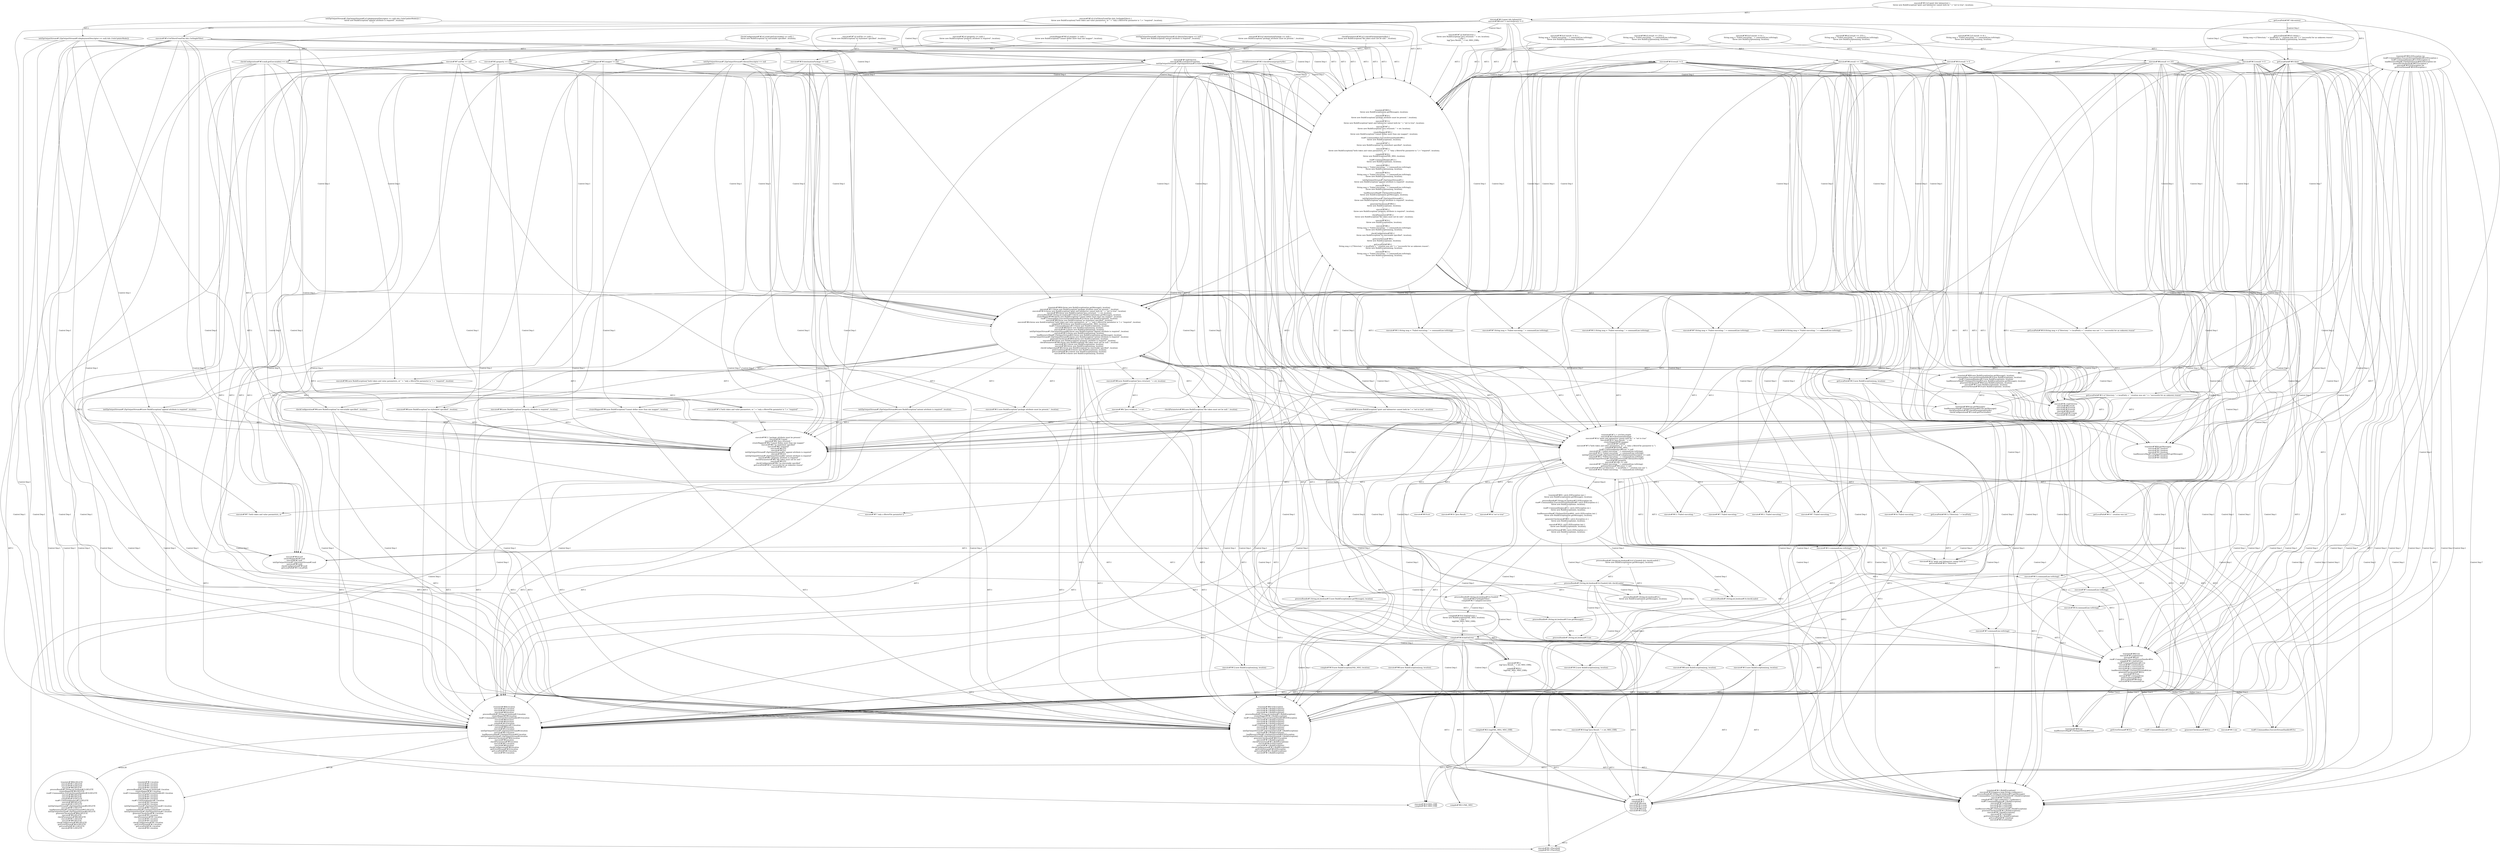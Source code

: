 digraph "Pattern" {
0 [label="translate#?#84:DELETE
execute#?#11:DELETE
execute#?#14:DELETE
execute#?#8:DELETE
processBundle#?,String,int,boolean#15:DELETE
createMapper#?#4:DELETE
run#?,Commandline,ExecuteStreamHandler#10:DELETE
execute#?#8:DELETE
execute#?#9:DELETE
compile#?#19:DELETE
run#?,CommandlineJava#13:DELETE
execute#?#8:DELETE
execute#?#12:DELETE
initZipOutputStream#?,ZipOutputStream#4:DELETE
execute#?#12:DELETE
loadResourceMap#?,FileInputStream#45:DELETE
initZipOutputStream#?,ZipOutputStream#4:DELETE
generateChecksums#?#64:DELETE
execute#?#4:DELETE
checkParameters#?#4:DELETE
execute#?#11:DELETE
execute#?#8:DELETE
checkConfiguration#?#4:DELETE
getErrorStream#?#10:DELETE
getLocalPath#?#13:DELETE
execute#?#15:DELETE" shape=ellipse]
1 [label="translate#?#84:location
execute#?#11:location
execute#?#14:location
execute#?#8:location
processBundle#?,String,int,boolean#15:location
createMapper#?#4:location
run#?,Commandline,ExecuteStreamHandler#10:location
execute#?#8:location
execute#?#9:location
compile#?#19:location
run#?,CommandlineJava#13:location
execute#?#8:location
execute#?#12:location
initZipOutputStream#?,ZipOutputStream#4:location
execute#?#12:location
loadResourceMap#?,FileInputStream#45:location
initZipOutputStream#?,ZipOutputStream#4:location
generateChecksums#?#64:location
execute#?#4:location
checkParameters#?#4:location
execute#?#11:location
execute#?#8:location
checkConfiguration#?#4:location
getErrorStream#?#10:location
getLocalPath#?#13:location
execute#?#15:location" shape=ellipse]
2 [label="translate#?#83:IOException ioe
run#?,Commandline,ExecuteStreamHandler#9:IOException e
run#?,CommandlineJava#12:IOException io
loadResourceMap#?,FileInputStream#44:IOException ioe
generateChecksums#?#63:Exception e
execute#?#10:IOException ioe
getErrorStream#?#9:IOException e" shape=ellipse]
3 [label="translate#?#7:j < srcFiles.length
execute#?#10:destinationPackage
execute#?#14:\"quiet and failonerror cannot both be \" + \"set to true\"
execute#?#10:\"Java Result: \" + err
createMapper#?#3:mapper
execute#?#7:xslFile
execute#?#7:(\"both token and value parameters, or \" + \"only a filtersFile parameter is \")
compile#?#19:FAIL_MSG
run#?,CommandlineJava#8:out != null
execute#?#7:\"Failed executing: \" + commandLine.toString()
execute#?#11:\"Failed executing: \" + commandLine.toString()
initZipOutputStream#?,ZipOutputStream#3:(deploymentDescriptor == null)
execute#?#11:\"Failed executing: \" + commandLine.toString()
initZipOutputStream#?,ZipOutputStream#3:libraryDescriptor
execute#?#3:property
execute#?#3:file == null
execute#?#7:\"Failed executing: \" + commandLine.toString()
getErrorStream#?#4:error != null
getLocalPath#?#11:((\"Directory \" + localPath) + \" creation was not \")
execute#?#14:\"Failed executing: \" + commandLine.toString()" shape=ellipse]
4 [label="translate#?#83: catch (IOException ioe) \{
    throw new BuildException(ioe.getMessage(), location);
\}
processBundle#?,String,int,boolean#12:IOException ioe
run#?,Commandline,ExecuteStreamHandler#9: catch (IOException e) \{
    throw new BuildException(e, location);
\}
run#?,CommandlineJava#12: catch (IOException io) \{
    throw new BuildException(io, location);
\}
loadResourceMap#?,FileInputStream#44: catch (IOException ioe) \{
    throw new BuildException(ioe.getMessage(), location);
\}
generateChecksums#?#63: catch (Exception e) \{
    throw new BuildException(e, location);
\}
execute#?#10: catch (IOException ioe) \{
    throw new BuildException(ioe, location);
\}
getErrorStream#?#9: catch (IOException e) \{
    throw new BuildException(e, location);
\}" shape=ellipse]
5 [label="translate#?#83:ioe
execute#?#13:failonerror
execute#?#8:err
run#?,Commandline,ExecuteStreamHandler#9:e
compile#?#-1:failOnError
run#?,CommandlineJava#12:io
execute#?#7:commandLine
execute#?#11:commandLine
execute#?#11:commandLine
loadResourceMap#?,FileInputStream#44:ioe
generateChecksums#?#63:e
execute#?#10:ioe
execute#?#7:commandLine
getErrorStream#?#9:e
getLocalPath#?#9:done
execute#?#14:commandLine" shape=ellipse]
6 [label="translate#?#83:IOException
execute#?#-1:BuildException()
execute#?#-1:BuildException()
execute#?#-1:BuildException()
processBundle#?,String,int,boolean#-1:BuildException()
createMapper#?#-1:BuildException()
run#?,Commandline,ExecuteStreamHandler#9:IOException
execute#?#-1:BuildException()
execute#?#-1:BuildException()
compile#?#-1:BuildException()
run#?,CommandlineJava#12:IOException
execute#?#-1:BuildException()
execute#?#-1:BuildException()
initZipOutputStream#?,ZipOutputStream#-1:BuildException()
execute#?#-1:BuildException()
loadResourceMap#?,FileInputStream#44:IOException
initZipOutputStream#?,ZipOutputStream#-1:BuildException()
generateChecksums#?#63:Exception
execute#?#-1:BuildException()
checkParameters#?#-1:BuildException()
execute#?#10:IOException
execute#?#-1:BuildException()
checkConfiguration#?#-1:BuildException()
getErrorStream#?#9:IOException
getLocalPath#?#-1:BuildException()
execute#?#-1:BuildException()" shape=ellipse]
7 [label="translate#?#83:\{
    throw new BuildException(ioe.getMessage(), location);
\}
execute#?#10:\{
    throw new BuildException(\"package attribute must be present.\", location);
\}
execute#?#13:\{
    throw new BuildException(\"quiet and failonerror cannot both be \" + \"set to true\", location);
\}
execute#?#7:\{
    throw new BuildException(\"Java returned: \" + err, location);
\}
createMapper#?#3:\{
    throw new BuildException(\"Cannot define more than one mapper\", location);
\}
run#?,Commandline,ExecuteStreamHandler#9:\{
    throw new BuildException(e, location);
\}
execute#?#7:\{
    throw new BuildException(\"no stylesheet specified\", location);
\}
execute#?#5:\{
    throw new BuildException((\"both token and value parameters, or \" + \"only a filtersFile parameter is \") + \"required\", location);
\}
compile#?#18:\{
    throw new BuildException(FAIL_MSG, location);
\}
run#?,CommandlineJava#12:\{
    throw new BuildException(io, location);
\}
execute#?#6:\{
    String msg = \"Failed executing: \" + commandLine.toString();
    throw new BuildException(msg, location);
\}
execute#?#10:\{
    String msg = \"Failed executing: \" + commandLine.toString();
    throw new BuildException(msg, location);
\}
initZipOutputStream#?,ZipOutputStream#3:\{
    throw new BuildException(\"appxml attribute is required\", location);
\}
execute#?#10:\{
    String msg = \"Failed executing: \" + commandLine.toString();
    throw new BuildException(msg, location);
\}
loadResourceMap#?,FileInputStream#44:\{
    throw new BuildException(ioe.getMessage(), location);
\}
initZipOutputStream#?,ZipOutputStream#3:\{
    throw new BuildException(\"antxml attribute is required\", location);
\}
generateChecksums#?#63:\{
    throw new BuildException(e, location);
\}
execute#?#3:\{
    throw new BuildException(\"property attribute is required\", location);
\}
checkParameters#?#3:\{
    throw new BuildException(\"file token must not be null.\", location);
\}
execute#?#10:\{
    throw new BuildException(ioe, location);
\}
execute#?#6:\{
    String msg = \"Failed executing: \" + commandLine.toString();
    throw new BuildException(msg, location);
\}
checkConfiguration#?#3:\{
    throw new BuildException(\"no executable specified\", location);
\}
getErrorStream#?#9:\{
    throw new BuildException(e, location);
\}
getLocalPath#?#9:\{
    String msg = ((\"Directory \" + localPath) + \" creation was not \") + \"successful for an unknown reason\";
    throw new BuildException(msg, location);
\}
execute#?#13:\{
    String msg = \"Failed executing: \" + commandLine.toString();
    throw new BuildException(msg, location);
\}" shape=ellipse]
8 [label="translate#?#84:throw new BuildException(ioe.getMessage(), location)
execute#?#11:throw new BuildException(\"package attribute must be present.\", location)
execute#?#14:throw new BuildException(\"quiet and failonerror cannot both be \" + \"set to true\", location)
execute#?#8:throw new BuildException(\"Java returned: \" + err, location)
processBundle#?,String,int,boolean#15:throw new BuildException(ioe.getMessage(), location)
createMapper#?#4:throw new BuildException(\"Cannot define more than one mapper\", location)
run#?,Commandline,ExecuteStreamHandler#10:throw new BuildException(e, location)
execute#?#8:throw new BuildException(\"no stylesheet specified\", location)
execute#?#6:throw new BuildException((\"both token and value parameters, or \" + \"only a filtersFile parameter is \") + \"required\", location)
compile#?#19:throw new BuildException(FAIL_MSG, location)
run#?,CommandlineJava#13:throw new BuildException(io, location)
execute#?#8:throw new BuildException(msg, location)
execute#?#12:throw new BuildException(msg, location)
initZipOutputStream#?,ZipOutputStream#4:throw new BuildException(\"appxml attribute is required\", location)
execute#?#12:throw new BuildException(msg, location)
loadResourceMap#?,FileInputStream#45:throw new BuildException(ioe.getMessage(), location)
initZipOutputStream#?,ZipOutputStream#4:throw new BuildException(\"antxml attribute is required\", location)
generateChecksums#?#64:throw new BuildException(e, location)
execute#?#4:throw new BuildException(\"property attribute is required\", location)
checkParameters#?#4:throw new BuildException(\"file token must not be null.\", location)
execute#?#11:throw new BuildException(ioe, location)
execute#?#8:throw new BuildException(msg, location)
checkConfiguration#?#4:throw new BuildException(\"no executable specified\", location)
getErrorStream#?#10:throw new BuildException(e, location)
getLocalPath#?#13:throw new BuildException(msg, location)
execute#?#15:throw new BuildException(msg, location)" shape=ellipse]
9 [label="translate#?#84:new BuildException(ioe.getMessage(), location)
run#?,Commandline,ExecuteStreamHandler#10:new BuildException(e, location)
run#?,CommandlineJava#13:new BuildException(io, location)
loadResourceMap#?,FileInputStream#45:new BuildException(ioe.getMessage(), location)
generateChecksums#?#64:new BuildException(e, location)
execute#?#11:new BuildException(ioe, location)
getErrorStream#?#10:new BuildException(e, location)" shape=ellipse]
10 [label="translate#?#-1:BuildException()
execute#?#10:log(java.lang.String,<unknown>)
processBundle#?,String,int,boolean#15:getMessage()
run#?,Commandline,ExecuteStreamHandler#-1:BuildException()
execute#?#-1:boolean
compile#?#21:log(<unknown>,<unknown>)
run#?,CommandlineJava#-1:BuildException()
execute#?#7:toString()
execute#?#11:toString()
execute#?#11:toString()
loadResourceMap#?,FileInputStream#-1:BuildException()
generateChecksums#?#-1:BuildException()
execute#?#-1:BuildException()
execute#?#7:toString()
getErrorStream#?#-1:BuildException()
getLocalPath#?#-1:boolean
execute#?#14:toString()" shape=ellipse]
11 [label="translate#?#84:ioe.getMessage()
loadResourceMap#?,FileInputStream#45:ioe.getMessage()
checkParameters#?#3:checkParam(propertyfile)
checkConfiguration#?#3:cmdl.getExecutable()" shape=ellipse]
12 [label="translate#?#84:getMessage()
execute#?#-1:boolean
execute#?#-1:boolean
execute#?#-1:boolean
loadResourceMap#?,FileInputStream#45:getMessage()
execute#?#-1:boolean
execute#?#-1:boolean" shape=ellipse]
13 [label="translate#?#84:ioe
loadResourceMap#?,FileInputStream#45:ioe" shape=ellipse]
14 [label="translate#?#-1:location
execute#?#-1:location
execute#?#-1:location
execute#?#-1:location
processBundle#?,String,int,boolean#-1:location
createMapper#?#-1:location
run#?,Commandline,ExecuteStreamHandler#-1:location
execute#?#-1:location
execute#?#-1:location
compile#?#-1:location
run#?,CommandlineJava#-1:location
execute#?#-1:location
execute#?#-1:location
initZipOutputStream#?,ZipOutputStream#-1:location
execute#?#-1:location
loadResourceMap#?,FileInputStream#-1:location
initZipOutputStream#?,ZipOutputStream#-1:location
generateChecksums#?#-1:location
execute#?#-1:location
checkParameters#?#-1:location
execute#?#-1:location
execute#?#-1:location
checkConfiguration#?#-1:location
getErrorStream#?#-1:location
getLocalPath#?#-1:location
execute#?#-1:location" shape=ellipse]
15 [label="execute#?#10:if (destinationPackage == null) \{
    throw new BuildException(\"package attribute must be present.\", location);
\}" shape=ellipse]
16 [label="execute#?#11:\"package attribute must be present.\"
execute#?#13:quiet
execute#?#8:\"Java returned: \"
createMapper#?#4:\"Cannot define more than one mapper\"
execute#?#8:\"no stylesheet specified\"
execute#?#8:\"required\"
execute#?#6:255
execute#?#10:0
initZipOutputStream#?,ZipOutputStream#4:\"appxml attribute is required\"
execute#?#10:0
initZipOutputStream#?,ZipOutputStream#4:\"antxml attribute is required\"
execute#?#4:\"property attribute is required\"
checkParameters#?#4:\"file token must not be null.\"
execute#?#6:255
checkConfiguration#?#4:\"no executable specified\"
getLocalPath#?#12:\"successful for an unknown reason\"
execute#?#13:0" shape=ellipse]
17 [label="execute#?#10:destinationPackage == null" shape=ellipse]
18 [label="execute#?#10:null
createMapper#?#3:null
execute#?#7:null
initZipOutputStream#?,ZipOutputStream#3:null
execute#?#3:null
checkConfiguration#?#3:null
getLocalPath#?#11:localPath" shape=ellipse]
19 [label="execute#?#11:new BuildException(\"package attribute must be present.\", location)" shape=ellipse]
20 [label="execute#?#14:\"quiet and failonerror cannot both be \"
getLocalPath#?#11:\"Directory \"" shape=ellipse]
21 [label="execute#?#13:quiet && failonerror
execute#?#6:(err = executeJava()) != 0" shape=ellipse]
22 [label="execute#?#14:new BuildException(\"quiet and failonerror cannot both be \" + \"set to true\", location)" shape=ellipse]
23 [label="execute#?#13:if (quiet && failonerror) \{
    throw new BuildException(\"quiet and failonerror cannot both be \" + \"set to true\", location);
\}" shape=ellipse]
24 [label="execute#?#14:\"set to true\"" shape=ellipse]
25 [label="execute#?#10:log(\"Java Result: \" + err, MSG_ERR)" shape=ellipse]
26 [label="execute#?#-1:PlaceHold
compile#?#-1:PlaceHold" shape=ellipse]
27 [label="execute#?#-1:failOnError
execute#?#6:result
execute#?#10:result
execute#?#10:result
execute#?#6:result
getLocalPath#?#13:msg
execute#?#13:result" shape=ellipse]
28 [label="execute#?#8:\"Java returned: \" + err" shape=ellipse]
29 [label="execute#?#10:\"Java Result: \"" shape=ellipse]
30 [label="execute#?#7:if (failOnError) \{
    throw new BuildException(\"Java returned: \" + err, location);
\} else \{
    log(\"Java Result: \" + err, MSG_ERR);
\}" shape=ellipse]
31 [label="execute#?#9:\{
    log(\"Java Result: \" + err, MSG_ERR);
\}
compile#?#20:\{
    log(FAIL_MSG, MSG_ERR);
\}" shape=ellipse]
32 [label="execute#?#-1:
compile#?#-1:
execute#?#8:msg
execute#?#12:msg
execute#?#12:msg
execute#?#8:msg
execute#?#15:msg" shape=ellipse]
33 [label="execute#?#7:failOnError
execute#?#5:(!isFiltersFromFile)
initZipOutputStream#?,ZipOutputStream#3:(!isInUpdateMode())" shape=ellipse]
34 [label="execute#?#10:MSG_ERR
compile#?#21:MSG_ERR" shape=ellipse]
35 [label="execute#?#8:new BuildException(\"Java returned: \" + err, location)" shape=ellipse]
36 [label="execute#?#10:err" shape=ellipse]
37 [label="processBundle#?,String,int,boolean#14:if ((!loaded) && checkLoaded) \{
    throw new BuildException(ioe.getMessage(), location);
\}" shape=ellipse]
38 [label="processBundle#?,String,int,boolean#15:new BuildException(ioe.getMessage(), location)" shape=ellipse]
39 [label="processBundle#?,String,int,boolean#14:\{
    throw new BuildException(ioe.getMessage(), location);
\}" shape=ellipse]
40 [label="processBundle#?,String,int,boolean#14:checkLoaded" shape=ellipse]
41 [label="processBundle#?,String,int,boolean#15:ioe" shape=ellipse]
42 [label="processBundle#?,String,int,boolean#14:(!loaded) && checkLoaded" shape=ellipse]
43 [label="processBundle#?,String,int,boolean#14:(!loaded)
execute#?#5:(!isSingleFilter)
compile#?#17:!adapter.execute()" shape=ellipse]
44 [label="processBundle#?,String,int,boolean#15:ioe.getMessage()" shape=ellipse]
45 [label="createMapper#?#3:mapper != null" shape=ellipse]
46 [label="createMapper#?#3:if (mapper != null) \{
    throw new BuildException(\"Cannot define more than one mapper\", location);
\}" shape=ellipse]
47 [label="createMapper#?#4:new BuildException(\"Cannot define more than one mapper\", location)" shape=ellipse]
48 [label="run#?,Commandline,ExecuteStreamHandler#10:e" shape=ellipse]
49 [label="execute#?#8:new BuildException(\"no stylesheet specified\", location)" shape=ellipse]
50 [label="execute#?#7:xslFile == null" shape=ellipse]
51 [label="execute#?#7:if (xslFile == null) \{
    throw new BuildException(\"no stylesheet specified\", location);
\}" shape=ellipse]
52 [label="execute#?#5:if ((!isFiltersFromFile) && (!isSingleFilter)) \{
    throw new BuildException((\"both token and value parameters, or \" + \"only a filtersFile parameter is \") + \"required\", location);
\}" shape=ellipse]
53 [label="execute#?#5:(!isFiltersFromFile) && (!isSingleFilter)" shape=ellipse]
54 [label="execute#?#7:\"only a filtersFile parameter is \"" shape=ellipse]
55 [label="execute#?#7:(\"both token and value parameters, or \" + \"only a filtersFile parameter is \") + \"required\"" shape=ellipse]
56 [label="execute#?#7:\"both token and value parameters, or \"" shape=ellipse]
57 [label="execute#?#6:new BuildException((\"both token and value parameters, or \" + \"only a filtersFile parameter is \") + \"required\", location)" shape=ellipse]
58 [label="compile#?#18:if (failOnError) \{
    throw new BuildException(FAIL_MSG, location);
\} else \{
    log(FAIL_MSG, MSG_ERR);
\}" shape=ellipse]
59 [label="compile#?#21:log(FAIL_MSG, MSG_ERR)" shape=ellipse]
60 [label="compile#?#21:FAIL_MSG" shape=ellipse]
61 [label="compile#?#19:new BuildException(FAIL_MSG, location)" shape=ellipse]
62 [label="compile#?#18:failOnError" shape=ellipse]
63 [label="run#?,CommandlineJava#13:io" shape=ellipse]
64 [label="execute#?#7:commandLine.toString()" shape=ellipse]
65 [label="execute#?#6:result == 255" shape=ellipse]
66 [label="execute#?#6:if (result == 255) \{
    String msg = \"Failed executing: \" + commandLine.toString();
    throw new BuildException(msg, location);
\}" shape=ellipse]
67 [label="execute#?#7:\"Failed executing: \"" shape=ellipse]
68 [label="execute#?#8:new BuildException(msg, location)" shape=ellipse]
69 [label="execute#?#7:String msg = \"Failed executing: \" + commandLine.toString()" shape=ellipse]
70 [label="execute#?#11:\"Failed executing: \"" shape=ellipse]
71 [label="execute#?#10:if (result != 0) \{
    String msg = \"Failed executing: \" + commandLine.toString();
    throw new BuildException(msg, location);
\}" shape=ellipse]
72 [label="execute#?#11:String msg = \"Failed executing: \" + commandLine.toString()" shape=ellipse]
73 [label="execute#?#12:new BuildException(msg, location)" shape=ellipse]
74 [label="execute#?#10:result != 0" shape=ellipse]
75 [label="execute#?#11:commandLine.toString()" shape=ellipse]
76 [label="initZipOutputStream#?,ZipOutputStream#3:if ((deploymentDescriptor == null) && (!isInUpdateMode())) \{
    throw new BuildException(\"appxml attribute is required\", location);
\}" shape=ellipse]
77 [label="initZipOutputStream#?,ZipOutputStream#4:new BuildException(\"appxml attribute is required\", location)" shape=ellipse]
78 [label="initZipOutputStream#?,ZipOutputStream#3:(deploymentDescriptor == null) && (!isInUpdateMode())" shape=ellipse]
79 [label="execute#?#10:result != 0" shape=ellipse]
80 [label="execute#?#11:String msg = \"Failed executing: \" + commandLine.toString()" shape=ellipse]
81 [label="execute#?#11:commandLine.toString()" shape=ellipse]
82 [label="execute#?#11:\"Failed executing: \"" shape=ellipse]
83 [label="execute#?#12:new BuildException(msg, location)" shape=ellipse]
84 [label="execute#?#10:if (result != 0) \{
    String msg = \"Failed executing: \" + commandLine.toString();
    throw new BuildException(msg, location);
\}" shape=ellipse]
85 [label="initZipOutputStream#?,ZipOutputStream#3:if (libraryDescriptor == null) \{
    throw new BuildException(\"antxml attribute is required\", location);
\}" shape=ellipse]
86 [label="initZipOutputStream#?,ZipOutputStream#4:new BuildException(\"antxml attribute is required\", location)" shape=ellipse]
87 [label="initZipOutputStream#?,ZipOutputStream#3:libraryDescriptor == null" shape=ellipse]
88 [label="generateChecksums#?#64:e" shape=ellipse]
89 [label="execute#?#3:property == null" shape=ellipse]
90 [label="execute#?#4:new BuildException(\"property attribute is required\", location)" shape=ellipse]
91 [label="execute#?#3:if (property == null) \{
    throw new BuildException(\"property attribute is required\", location);
\}" shape=ellipse]
92 [label="checkParameters#?#4:new BuildException(\"file token must not be null.\", location)" shape=ellipse]
93 [label="checkParameters#?#3:!checkParam(propertyfile)" shape=ellipse]
94 [label="checkParameters#?#3:if (!checkParam(propertyfile)) \{
    throw new BuildException(\"file token must not be null.\", location);
\}" shape=ellipse]
95 [label="execute#?#11:ioe" shape=ellipse]
96 [label="execute#?#7:\"Failed executing: \"" shape=ellipse]
97 [label="execute#?#7:commandLine.toString()" shape=ellipse]
98 [label="execute#?#6:result == 255" shape=ellipse]
99 [label="execute#?#8:new BuildException(msg, location)" shape=ellipse]
100 [label="execute#?#6:if (result == 255) \{
    String msg = \"Failed executing: \" + commandLine.toString();
    throw new BuildException(msg, location);
\}" shape=ellipse]
101 [label="execute#?#7:String msg = \"Failed executing: \" + commandLine.toString()" shape=ellipse]
102 [label="checkConfiguration#?#3:cmdl.getExecutable() == null" shape=ellipse]
103 [label="checkConfiguration#?#4:new BuildException(\"no executable specified\", location)" shape=ellipse]
104 [label="checkConfiguration#?#3:if (cmdl.getExecutable() == null) \{
    throw new BuildException(\"no executable specified\", location);
\}" shape=ellipse]
105 [label="getErrorStream#?#10:e" shape=ellipse]
106 [label="getLocalPath#?#11:((\"Directory \" + localPath) + \" creation was not \") + \"successful for an unknown reason\"" shape=ellipse]
107 [label="getLocalPath#?#11:\" creation was not \"" shape=ellipse]
108 [label="getLocalPath#?#9:!done" shape=ellipse]
109 [label="getLocalPath#?#10:String msg = ((\"Directory \" + localPath) + \" creation was not \") + \"successful for an unknown reason\"" shape=ellipse]
110 [label="getLocalPath#?#7:!dir.exists()" shape=ellipse]
111 [label="getLocalPath#?#9:if (!done) \{
    String msg = ((\"Directory \" + localPath) + \" creation was not \") + \"successful for an unknown reason\";
    throw new BuildException(msg, location);
\}" shape=ellipse]
112 [label="getLocalPath#?#11:(\"Directory \" + localPath)" shape=ellipse]
113 [label="getLocalPath#?#13:new BuildException(msg, location)" shape=ellipse]
114 [label="execute#?#14:commandLine.toString()" shape=ellipse]
115 [label="execute#?#13:result != 0" shape=ellipse]
116 [label="execute#?#13:if (result != 0) \{
    String msg = \"Failed executing: \" + commandLine.toString();
    throw new BuildException(msg, location);
\}" shape=ellipse]
117 [label="execute#?#14:String msg = \"Failed executing: \" + commandLine.toString()" shape=ellipse]
118 [label="execute#?#14:\"Failed executing: \"" shape=ellipse]
119 [label="execute#?#15:new BuildException(msg, location)" shape=ellipse]
1 -> 0 [label="Action:26"];
1 -> 14 [label="AST:26"];
2 -> 1 [label="Control Dep:7"];
2 -> 5 [label="AST:7"];
2 -> 6 [label="AST:7"];
2 -> 7 [label="Control Dep:7"];
2 -> 8 [label="Control Dep:7"];
2 -> 9 [label="Control Dep:7"];
2 -> 10 [label="Control Dep:7"];
2 -> 11 [label="Control Dep:2"];
2 -> 12 [label="Control Dep:2"];
2 -> 13 [label="Control Dep:2"];
2 -> 48 [label="Control Dep:1"];
2 -> 63 [label="Control Dep:1"];
2 -> 88 [label="Control Dep:1"];
2 -> 95 [label="Control Dep:1"];
2 -> 105 [label="Control Dep:1"];
3 -> 2 [label="Control Dep:4"];
3 -> 4 [label="Control Dep:4"];
3 -> 20 [label="AST:1"];
3 -> 24 [label="AST:1"];
3 -> 29 [label="AST:1"];
3 -> 36 [label="AST:1"];
3 -> 54 [label="AST:1"];
3 -> 56 [label="AST:1"];
3 -> 64 [label="AST:1"];
3 -> 67 [label="AST:1"];
3 -> 70 [label="AST:1"];
3 -> 75 [label="AST:1"];
3 -> 81 [label="AST:1"];
3 -> 82 [label="AST:1"];
3 -> 96 [label="AST:1"];
3 -> 97 [label="AST:1"];
3 -> 107 [label="AST:1"];
3 -> 112 [label="AST:1"];
3 -> 114 [label="AST:1"];
3 -> 118 [label="AST:1"];
4 -> 2 [label="AST:7"];
4 -> 7 [label="AST:7"];
4 -> 37 [label="Control Dep:1"];
4 -> 40 [label="Control Dep:1"];
4 -> 42 [label="Control Dep:1"];
4 -> 43 [label="Control Dep:1"];
5 -> 13 [label="Define Use:2"];
5 -> 48 [label="Define Use:1"];
5 -> 63 [label="Define Use:1"];
5 -> 88 [label="Define Use:1"];
5 -> 95 [label="Define Use:1"];
5 -> 105 [label="Define Use:1"];
7 -> 8 [label="AST:25"];
7 -> 69 [label="AST:1"];
7 -> 72 [label="AST:1"];
7 -> 80 [label="AST:1"];
7 -> 101 [label="AST:1"];
7 -> 109 [label="AST:1"];
7 -> 117 [label="AST:1"];
8 -> 9 [label="AST:7"];
8 -> 19 [label="AST:1"];
8 -> 22 [label="AST:1"];
8 -> 35 [label="AST:1"];
8 -> 38 [label="AST:1"];
8 -> 47 [label="AST:1"];
8 -> 49 [label="AST:1"];
8 -> 57 [label="AST:1"];
8 -> 61 [label="AST:1"];
8 -> 68 [label="AST:1"];
8 -> 73 [label="AST:1"];
8 -> 77 [label="AST:1"];
8 -> 83 [label="AST:1"];
8 -> 86 [label="AST:1"];
8 -> 90 [label="AST:1"];
8 -> 92 [label="AST:1"];
8 -> 99 [label="AST:1"];
8 -> 103 [label="AST:1"];
8 -> 113 [label="AST:1"];
8 -> 119 [label="AST:1"];
9 -> 1 [label="AST:7"];
9 -> 10 [label="AST:7"];
9 -> 11 [label="AST:2"];
9 -> 48 [label="AST:1"];
9 -> 63 [label="AST:1"];
9 -> 88 [label="AST:1"];
9 -> 95 [label="AST:1"];
9 -> 105 [label="AST:1"];
11 -> 13 [label="AST:2"];
11 -> 12 [label="AST:2"];
15 -> 17 [label="AST:1"];
15 -> 7 [label="AST:1"];
17 -> 16 [label="Control Dep:1"];
17 -> 3 [label="AST:1"];
17 -> 18 [label="AST:1"];
17 -> 7 [label="Control Dep:1"];
17 -> 8 [label="Control Dep:1"];
17 -> 19 [label="Control Dep:1"];
17 -> 6 [label="Control Dep:1"];
17 -> 1 [label="Control Dep:1"];
19 -> 16 [label="AST:1"];
19 -> 6 [label="AST:1"];
19 -> 1 [label="AST:1"];
21 -> 20 [label="Control Dep:1"];
21 -> 16 [label="AST:1"];
21 -> 5 [label="AST:1"];
21 -> 7 [label="Control Dep:1"];
21 -> 8 [label="Control Dep:1"];
21 -> 22 [label="Control Dep:1"];
21 -> 6 [label="Control Dep:1"];
21 -> 3 [label="Control Dep:1"];
21 -> 24 [label="Control Dep:1"];
21 -> 1 [label="Control Dep:1"];
21 -> 30 [label="Control Dep:1"];
21 -> 33 [label="Control Dep:1"];
22 -> 6 [label="AST:1"];
22 -> 3 [label="AST:1"];
22 -> 1 [label="AST:1"];
23 -> 21 [label="AST:1"];
23 -> 7 [label="AST:1"];
25 -> 32 [label="AST:1"];
25 -> 10 [label="AST:1"];
25 -> 3 [label="AST:1"];
25 -> 34 [label="AST:1"];
28 -> 16 [label="AST:1"];
28 -> 5 [label="AST:1"];
30 -> 33 [label="AST:1"];
30 -> 7 [label="AST:1"];
30 -> 31 [label="AST:1"];
31 -> 25 [label="AST:1"];
31 -> 59 [label="AST:1"];
32 -> 26 [label="AST:2"];
33 -> 25 [label="Control Dep:1"];
33 -> 26 [label="Control Dep:1"];
33 -> 27 [label="AST:1"];
33 -> 28 [label="Control Dep:1"];
33 -> 29 [label="Control Dep:1"];
33 -> 31 [label="Control Dep:1"];
33 -> 32 [label="Control Dep:1"];
33 -> 7 [label="Control Dep:1"];
33 -> 8 [label="Control Dep:1"];
33 -> 35 [label="Control Dep:1"];
33 -> 6 [label="Control Dep:1"];
33 -> 16 [label="Control Dep:1"];
33 -> 5 [label="Control Dep:1"];
33 -> 1 [label="Control Dep:1"];
33 -> 10 [label="Control Dep:1"];
33 -> 3 [label="Control Dep:1"];
33 -> 36 [label="Control Dep:1"];
33 -> 34 [label="Control Dep:1"];
35 -> 28 [label="AST:1"];
35 -> 6 [label="AST:1"];
35 -> 1 [label="AST:1"];
37 -> 42 [label="AST:1"];
37 -> 39 [label="AST:1"];
38 -> 6 [label="AST:1"];
38 -> 44 [label="AST:1"];
38 -> 1 [label="AST:1"];
39 -> 8 [label="AST:1"];
42 -> 38 [label="Control Dep:1"];
42 -> 39 [label="Control Dep:1"];
42 -> 40 [label="AST:1"];
42 -> 41 [label="Control Dep:1"];
42 -> 43 [label="AST:1"];
42 -> 8 [label="Control Dep:1"];
42 -> 6 [label="Control Dep:1"];
42 -> 44 [label="Control Dep:1"];
42 -> 10 [label="Control Dep:1"];
42 -> 1 [label="Control Dep:1"];
43 -> 58 [label="Control Dep:1"];
43 -> 62 [label="Control Dep:1"];
44 -> 41 [label="AST:1"];
44 -> 10 [label="AST:1"];
45 -> 3 [label="AST:1"];
45 -> 18 [label="AST:1"];
45 -> 7 [label="Control Dep:1"];
45 -> 8 [label="Control Dep:1"];
45 -> 47 [label="Control Dep:1"];
45 -> 6 [label="Control Dep:1"];
45 -> 16 [label="Control Dep:1"];
45 -> 1 [label="Control Dep:1"];
46 -> 45 [label="AST:1"];
46 -> 7 [label="AST:1"];
47 -> 6 [label="AST:1"];
47 -> 16 [label="AST:1"];
47 -> 1 [label="AST:1"];
49 -> 6 [label="AST:1"];
49 -> 16 [label="AST:1"];
49 -> 1 [label="AST:1"];
50 -> 49 [label="Control Dep:1"];
50 -> 3 [label="AST:1"];
50 -> 18 [label="AST:1"];
50 -> 7 [label="Control Dep:1"];
50 -> 8 [label="Control Dep:1"];
50 -> 6 [label="Control Dep:1"];
50 -> 16 [label="Control Dep:1"];
50 -> 1 [label="Control Dep:1"];
51 -> 50 [label="AST:1"];
51 -> 7 [label="AST:1"];
52 -> 53 [label="AST:1"];
52 -> 7 [label="AST:1"];
53 -> 10 [label="AST:1"];
53 -> 33 [label="AST:1"];
53 -> 43 [label="AST:1"];
53 -> 7 [label="Control Dep:1"];
53 -> 8 [label="Control Dep:1"];
53 -> 57 [label="Control Dep:1"];
53 -> 6 [label="Control Dep:1"];
53 -> 55 [label="Control Dep:1"];
53 -> 3 [label="Control Dep:1"];
53 -> 56 [label="Control Dep:1"];
53 -> 54 [label="Control Dep:1"];
53 -> 16 [label="Control Dep:1"];
53 -> 1 [label="Control Dep:1"];
55 -> 3 [label="AST:1"];
55 -> 16 [label="AST:1"];
57 -> 55 [label="AST:1"];
57 -> 6 [label="AST:1"];
57 -> 1 [label="AST:1"];
58 -> 62 [label="AST:1"];
58 -> 7 [label="AST:1"];
58 -> 31 [label="AST:1"];
59 -> 32 [label="AST:1"];
59 -> 10 [label="AST:1"];
59 -> 60 [label="AST:1"];
59 -> 34 [label="AST:1"];
61 -> 6 [label="AST:1"];
61 -> 3 [label="AST:1"];
61 -> 1 [label="AST:1"];
62 -> 59 [label="Control Dep:1"];
62 -> 60 [label="Control Dep:1"];
62 -> 61 [label="Control Dep:1"];
62 -> 5 [label="AST:1"];
62 -> 7 [label="Control Dep:1"];
62 -> 8 [label="Control Dep:1"];
62 -> 6 [label="Control Dep:1"];
62 -> 3 [label="Control Dep:1"];
62 -> 1 [label="Control Dep:1"];
62 -> 31 [label="Control Dep:1"];
62 -> 10 [label="Control Dep:1"];
62 -> 32 [label="Control Dep:1"];
62 -> 26 [label="Control Dep:1"];
62 -> 34 [label="Control Dep:1"];
64 -> 5 [label="AST:1"];
64 -> 10 [label="AST:1"];
65 -> 64 [label="Control Dep:1"];
65 -> 12 [label="AST:1"];
65 -> 27 [label="AST:1"];
65 -> 16 [label="AST:1"];
65 -> 7 [label="Control Dep:1"];
65 -> 69 [label="Control Dep:1"];
65 -> 3 [label="Control Dep:1"];
65 -> 67 [label="Control Dep:1"];
65 -> 10 [label="Control Dep:1"];
65 -> 5 [label="Control Dep:1"];
65 -> 8 [label="Control Dep:1"];
65 -> 68 [label="Control Dep:1"];
65 -> 6 [label="Control Dep:1"];
65 -> 32 [label="Control Dep:1"];
65 -> 1 [label="Control Dep:1"];
66 -> 65 [label="AST:1"];
66 -> 7 [label="AST:1"];
68 -> 6 [label="AST:1"];
68 -> 32 [label="AST:1"];
68 -> 1 [label="AST:1"];
69 -> 3 [label="AST:1"];
71 -> 74 [label="AST:1"];
71 -> 7 [label="AST:1"];
72 -> 3 [label="AST:1"];
73 -> 6 [label="AST:1"];
73 -> 32 [label="AST:1"];
73 -> 1 [label="AST:1"];
74 -> 70 [label="Control Dep:1"];
74 -> 72 [label="Control Dep:1"];
74 -> 73 [label="Control Dep:1"];
74 -> 12 [label="AST:1"];
74 -> 27 [label="AST:1"];
74 -> 16 [label="AST:1"];
74 -> 7 [label="Control Dep:1"];
74 -> 3 [label="Control Dep:1"];
74 -> 75 [label="Control Dep:1"];
74 -> 10 [label="Control Dep:1"];
74 -> 5 [label="Control Dep:1"];
74 -> 8 [label="Control Dep:1"];
74 -> 6 [label="Control Dep:1"];
74 -> 32 [label="Control Dep:1"];
74 -> 1 [label="Control Dep:1"];
75 -> 5 [label="AST:1"];
75 -> 10 [label="AST:1"];
76 -> 78 [label="AST:1"];
76 -> 7 [label="AST:1"];
77 -> 6 [label="AST:1"];
77 -> 16 [label="AST:1"];
77 -> 1 [label="AST:1"];
78 -> 77 [label="Control Dep:1"];
78 -> 3 [label="AST:1"];
78 -> 33 [label="AST:1"];
78 -> 7 [label="Control Dep:1"];
78 -> 8 [label="Control Dep:1"];
78 -> 6 [label="Control Dep:1"];
78 -> 16 [label="Control Dep:1"];
78 -> 1 [label="Control Dep:1"];
79 -> 12 [label="AST:1"];
79 -> 27 [label="AST:1"];
79 -> 16 [label="AST:1"];
79 -> 7 [label="Control Dep:1"];
79 -> 80 [label="Control Dep:1"];
79 -> 3 [label="Control Dep:1"];
79 -> 82 [label="Control Dep:1"];
79 -> 81 [label="Control Dep:1"];
79 -> 10 [label="Control Dep:1"];
79 -> 5 [label="Control Dep:1"];
79 -> 8 [label="Control Dep:1"];
79 -> 83 [label="Control Dep:1"];
79 -> 6 [label="Control Dep:1"];
79 -> 32 [label="Control Dep:1"];
79 -> 1 [label="Control Dep:1"];
80 -> 3 [label="AST:1"];
81 -> 5 [label="AST:1"];
81 -> 10 [label="AST:1"];
83 -> 6 [label="AST:1"];
83 -> 32 [label="AST:1"];
83 -> 1 [label="AST:1"];
84 -> 79 [label="AST:1"];
84 -> 7 [label="AST:1"];
85 -> 87 [label="AST:1"];
85 -> 7 [label="AST:1"];
86 -> 6 [label="AST:1"];
86 -> 16 [label="AST:1"];
86 -> 1 [label="AST:1"];
87 -> 86 [label="Control Dep:1"];
87 -> 3 [label="AST:1"];
87 -> 18 [label="AST:1"];
87 -> 7 [label="Control Dep:1"];
87 -> 8 [label="Control Dep:1"];
87 -> 6 [label="Control Dep:1"];
87 -> 16 [label="Control Dep:1"];
87 -> 1 [label="Control Dep:1"];
89 -> 3 [label="AST:1"];
89 -> 18 [label="AST:1"];
89 -> 7 [label="Control Dep:1"];
89 -> 8 [label="Control Dep:1"];
89 -> 90 [label="Control Dep:1"];
89 -> 6 [label="Control Dep:1"];
89 -> 16 [label="Control Dep:1"];
89 -> 1 [label="Control Dep:1"];
90 -> 6 [label="AST:1"];
90 -> 16 [label="AST:1"];
90 -> 1 [label="AST:1"];
91 -> 89 [label="AST:1"];
91 -> 7 [label="AST:1"];
92 -> 6 [label="AST:1"];
92 -> 16 [label="AST:1"];
92 -> 1 [label="AST:1"];
93 -> 92 [label="Control Dep:1"];
93 -> 11 [label="AST:1"];
93 -> 7 [label="Control Dep:1"];
93 -> 8 [label="Control Dep:1"];
93 -> 6 [label="Control Dep:1"];
93 -> 16 [label="Control Dep:1"];
93 -> 1 [label="Control Dep:1"];
94 -> 93 [label="AST:1"];
94 -> 7 [label="AST:1"];
97 -> 5 [label="AST:1"];
97 -> 10 [label="AST:1"];
98 -> 96 [label="Control Dep:1"];
98 -> 97 [label="Control Dep:1"];
98 -> 12 [label="AST:1"];
98 -> 27 [label="AST:1"];
98 -> 16 [label="AST:1"];
98 -> 7 [label="Control Dep:1"];
98 -> 101 [label="Control Dep:1"];
98 -> 3 [label="Control Dep:1"];
98 -> 10 [label="Control Dep:1"];
98 -> 5 [label="Control Dep:1"];
98 -> 8 [label="Control Dep:1"];
98 -> 99 [label="Control Dep:1"];
98 -> 6 [label="Control Dep:1"];
98 -> 32 [label="Control Dep:1"];
98 -> 1 [label="Control Dep:1"];
99 -> 6 [label="AST:1"];
99 -> 32 [label="AST:1"];
99 -> 1 [label="AST:1"];
100 -> 98 [label="AST:1"];
100 -> 7 [label="AST:1"];
101 -> 3 [label="AST:1"];
102 -> 11 [label="AST:1"];
102 -> 18 [label="AST:1"];
102 -> 7 [label="Control Dep:1"];
102 -> 8 [label="Control Dep:1"];
102 -> 103 [label="Control Dep:1"];
102 -> 6 [label="Control Dep:1"];
102 -> 16 [label="Control Dep:1"];
102 -> 1 [label="Control Dep:1"];
103 -> 6 [label="AST:1"];
103 -> 16 [label="AST:1"];
103 -> 1 [label="AST:1"];
104 -> 102 [label="AST:1"];
104 -> 7 [label="AST:1"];
106 -> 3 [label="AST:1"];
106 -> 16 [label="AST:1"];
108 -> 106 [label="Control Dep:1"];
108 -> 107 [label="Control Dep:1"];
108 -> 10 [label="AST:1"];
108 -> 5 [label="AST:1"];
108 -> 7 [label="Control Dep:1"];
108 -> 109 [label="Control Dep:1"];
108 -> 3 [label="Control Dep:1"];
108 -> 112 [label="Control Dep:1"];
108 -> 20 [label="Control Dep:1"];
108 -> 18 [label="Control Dep:1"];
108 -> 16 [label="Control Dep:1"];
108 -> 8 [label="Control Dep:1"];
108 -> 113 [label="Control Dep:1"];
108 -> 6 [label="Control Dep:1"];
108 -> 27 [label="Control Dep:1"];
108 -> 1 [label="Control Dep:1"];
109 -> 106 [label="AST:1"];
110 -> 108 [label="Control Dep:1"];
110 -> 111 [label="Control Dep:1"];
110 -> 5 [label="Control Dep:1"];
111 -> 108 [label="AST:1"];
111 -> 7 [label="AST:1"];
112 -> 20 [label="AST:1"];
112 -> 18 [label="AST:1"];
113 -> 6 [label="AST:1"];
113 -> 27 [label="AST:1"];
113 -> 1 [label="AST:1"];
114 -> 5 [label="AST:1"];
114 -> 10 [label="AST:1"];
115 -> 114 [label="Control Dep:1"];
115 -> 12 [label="AST:1"];
115 -> 27 [label="AST:1"];
115 -> 16 [label="AST:1"];
115 -> 7 [label="Control Dep:1"];
115 -> 117 [label="Control Dep:1"];
115 -> 3 [label="Control Dep:1"];
115 -> 118 [label="Control Dep:1"];
115 -> 10 [label="Control Dep:1"];
115 -> 5 [label="Control Dep:1"];
115 -> 8 [label="Control Dep:1"];
115 -> 119 [label="Control Dep:1"];
115 -> 6 [label="Control Dep:1"];
115 -> 32 [label="Control Dep:1"];
115 -> 1 [label="Control Dep:1"];
116 -> 115 [label="AST:1"];
116 -> 7 [label="AST:1"];
117 -> 3 [label="AST:1"];
119 -> 6 [label="AST:1"];
119 -> 32 [label="AST:1"];
119 -> 1 [label="AST:1"];
}